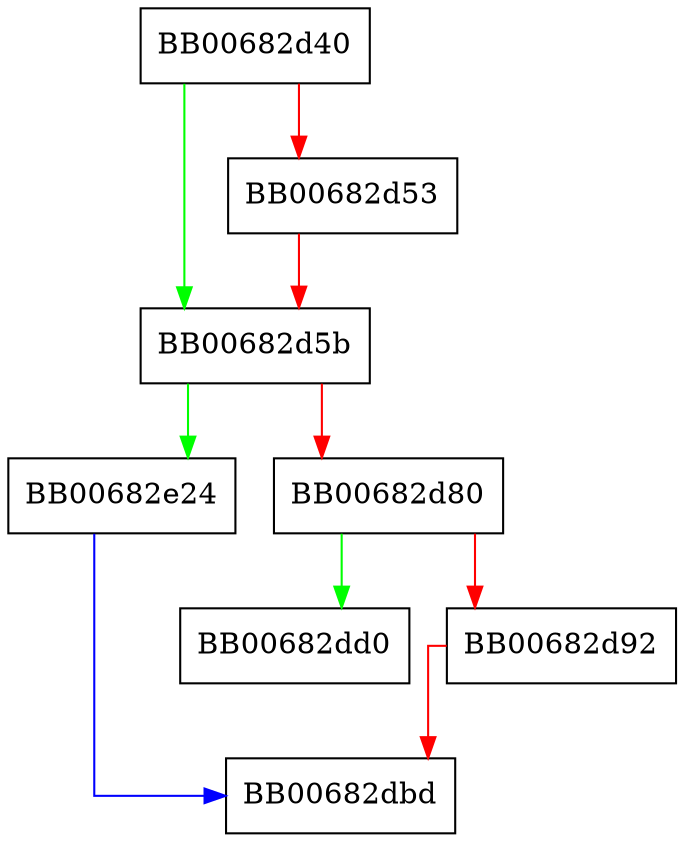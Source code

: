 digraph NETSCAPE_SPKI_b64_decode {
  node [shape="box"];
  graph [splines=ortho];
  BB00682d40 -> BB00682d5b [color="green"];
  BB00682d40 -> BB00682d53 [color="red"];
  BB00682d53 -> BB00682d5b [color="red"];
  BB00682d5b -> BB00682e24 [color="green"];
  BB00682d5b -> BB00682d80 [color="red"];
  BB00682d80 -> BB00682dd0 [color="green"];
  BB00682d80 -> BB00682d92 [color="red"];
  BB00682d92 -> BB00682dbd [color="red"];
  BB00682e24 -> BB00682dbd [color="blue"];
}